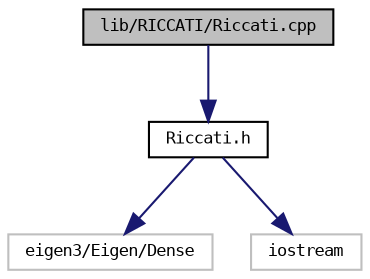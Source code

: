 digraph "lib/RICCATI/Riccati.cpp"
{
 // LATEX_PDF_SIZE
  bgcolor="transparent";
  edge [fontname="DejaVuSansMono",fontsize="8",labelfontname="DejaVuSansMono",labelfontsize="8"];
  node [fontname="DejaVuSansMono",fontsize="8",shape=record];
  Node1 [label="lib/RICCATI/Riccati.cpp",height=0.2,width=0.4,color="black", fillcolor="grey75", style="filled", fontcolor="black",tooltip=" "];
  Node1 -> Node2 [color="midnightblue",fontsize="8",style="solid",fontname="DejaVuSansMono"];
  Node2 [label="Riccati.h",height=0.2,width=0.4,color="black",URL="$Riccati_8h.html",tooltip=" "];
  Node2 -> Node3 [color="midnightblue",fontsize="8",style="solid",fontname="DejaVuSansMono"];
  Node3 [label="eigen3/Eigen/Dense",height=0.2,width=0.4,color="grey75",tooltip=" "];
  Node2 -> Node4 [color="midnightblue",fontsize="8",style="solid",fontname="DejaVuSansMono"];
  Node4 [label="iostream",height=0.2,width=0.4,color="grey75",tooltip=" "];
}
